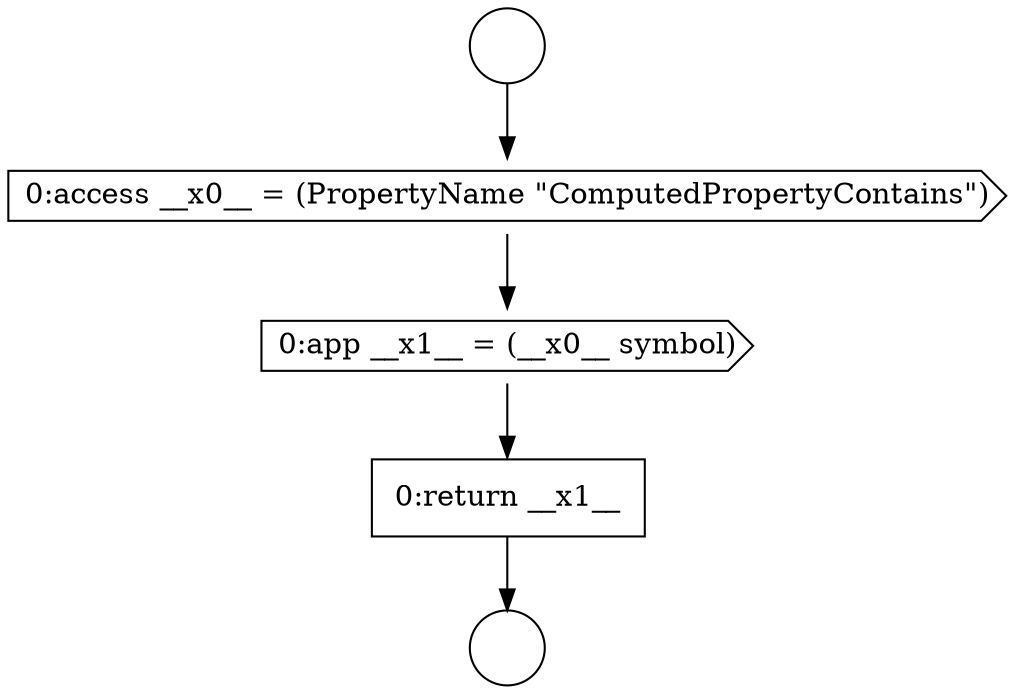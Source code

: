 digraph {
  node8325 [shape=cds, label=<<font color="black">0:access __x0__ = (PropertyName &quot;ComputedPropertyContains&quot;)</font>> color="black" fillcolor="white" style=filled]
  node8326 [shape=cds, label=<<font color="black">0:app __x1__ = (__x0__ symbol)</font>> color="black" fillcolor="white" style=filled]
  node8323 [shape=circle label=" " color="black" fillcolor="white" style=filled]
  node8327 [shape=none, margin=0, label=<<font color="black">
    <table border="0" cellborder="1" cellspacing="0" cellpadding="10">
      <tr><td align="left">0:return __x1__</td></tr>
    </table>
  </font>> color="black" fillcolor="white" style=filled]
  node8324 [shape=circle label=" " color="black" fillcolor="white" style=filled]
  node8323 -> node8325 [ color="black"]
  node8325 -> node8326 [ color="black"]
  node8326 -> node8327 [ color="black"]
  node8327 -> node8324 [ color="black"]
}
